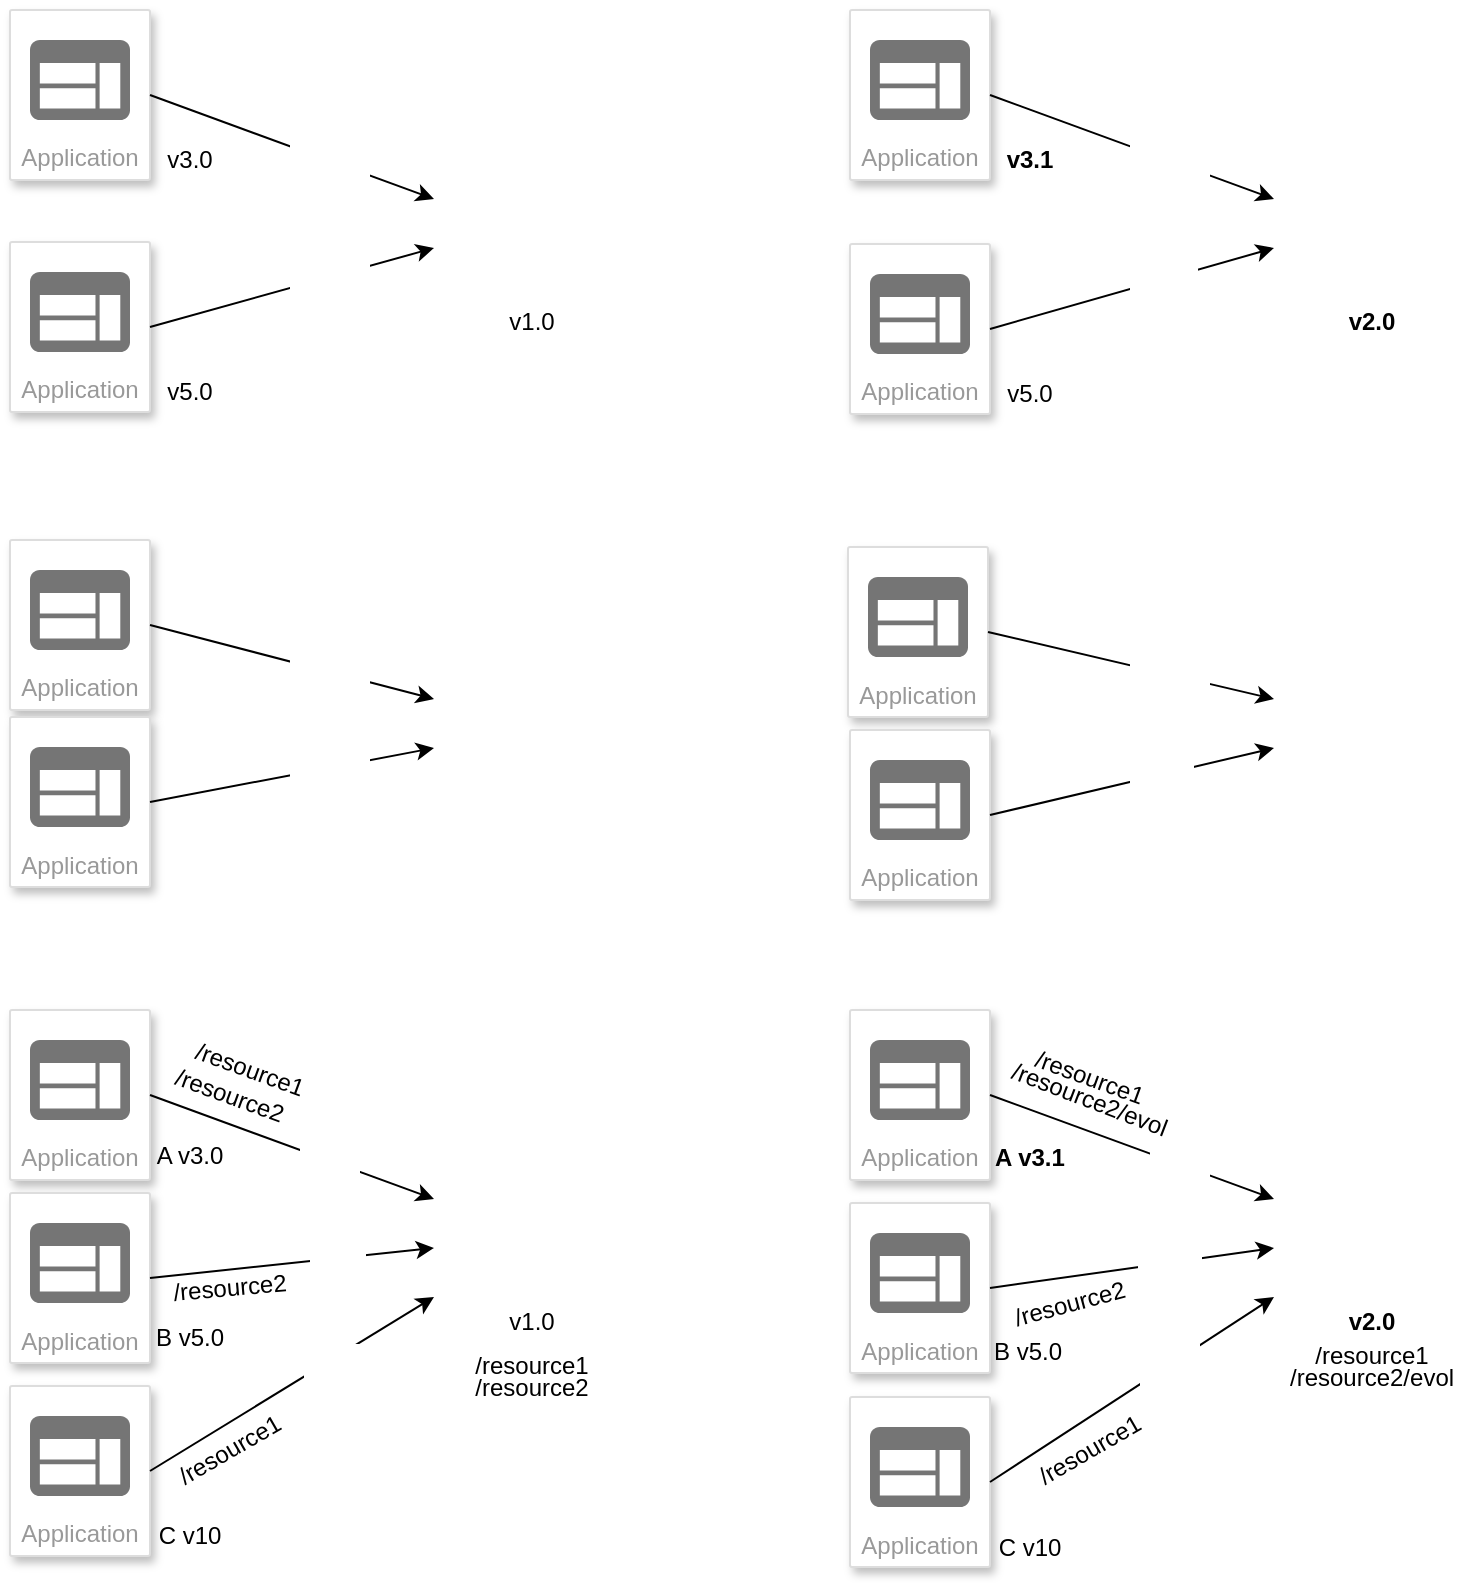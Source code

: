 <mxfile version="14.2.7" type="github">
  <diagram id="6MxjAhidh8VMmNFmY-1r" name="Page-1">
    <mxGraphModel dx="1043" dy="501" grid="1" gridSize="10" guides="1" tooltips="1" connect="1" arrows="1" fold="1" page="1" pageScale="1" pageWidth="827" pageHeight="1169" math="0" shadow="0">
      <root>
        <mxCell id="0" />
        <mxCell id="1" parent="0" />
        <mxCell id="15RppJiUgAy5fwv0_JGs-39" value="" style="shape=image;html=1;verticalAlign=top;verticalLabelPosition=bottom;labelBackgroundColor=#ffffff;imageAspect=0;aspect=fixed;image=https://cdn4.iconfinder.com/data/icons/web-development-5/500/api-code-window-128.png" vertex="1" parent="1">
          <mxGeometry x="662" y="90" width="98" height="98" as="geometry" />
        </mxCell>
        <mxCell id="15RppJiUgAy5fwv0_JGs-24" value="" style="shape=image;html=1;verticalAlign=top;verticalLabelPosition=bottom;labelBackgroundColor=#ffffff;imageAspect=0;aspect=fixed;image=https://cdn4.iconfinder.com/data/icons/web-development-5/500/api-code-window-128.png" vertex="1" parent="1">
          <mxGeometry x="242" y="90" width="98" height="98" as="geometry" />
        </mxCell>
        <mxCell id="15RppJiUgAy5fwv0_JGs-5" value="Application" style="strokeColor=#dddddd;shadow=1;strokeWidth=1;rounded=1;absoluteArcSize=1;arcSize=2;labelPosition=center;verticalLabelPosition=middle;align=center;verticalAlign=bottom;spacingLeft=0;fontColor=#999999;fontSize=12;whiteSpace=wrap;spacingBottom=2;" vertex="1" parent="1">
          <mxGeometry x="30" y="20" width="70" height="85" as="geometry" />
        </mxCell>
        <mxCell id="15RppJiUgAy5fwv0_JGs-6" value="" style="dashed=0;connectable=0;html=1;fillColor=#757575;strokeColor=none;shape=mxgraph.gcp2.application;part=1;" vertex="1" parent="15RppJiUgAy5fwv0_JGs-5">
          <mxGeometry x="0.5" width="50" height="40" relative="1" as="geometry">
            <mxPoint x="-25" y="15" as="offset" />
          </mxGeometry>
        </mxCell>
        <mxCell id="15RppJiUgAy5fwv0_JGs-7" value="Application" style="strokeColor=#dddddd;shadow=1;strokeWidth=1;rounded=1;absoluteArcSize=1;arcSize=2;labelPosition=center;verticalLabelPosition=middle;align=center;verticalAlign=bottom;spacingLeft=0;fontColor=#999999;fontSize=12;whiteSpace=wrap;spacingBottom=2;" vertex="1" parent="1">
          <mxGeometry x="30" y="136" width="70" height="85" as="geometry" />
        </mxCell>
        <mxCell id="15RppJiUgAy5fwv0_JGs-8" value="" style="dashed=0;connectable=0;html=1;fillColor=#757575;strokeColor=none;shape=mxgraph.gcp2.application;part=1;" vertex="1" parent="15RppJiUgAy5fwv0_JGs-7">
          <mxGeometry x="0.5" width="50" height="40" relative="1" as="geometry">
            <mxPoint x="-25" y="15" as="offset" />
          </mxGeometry>
        </mxCell>
        <mxCell id="15RppJiUgAy5fwv0_JGs-9" value="v1.0" style="text;html=1;strokeColor=none;fillColor=none;align=center;verticalAlign=middle;whiteSpace=wrap;rounded=0;" vertex="1" parent="1">
          <mxGeometry x="271" y="166" width="40" height="20" as="geometry" />
        </mxCell>
        <mxCell id="15RppJiUgAy5fwv0_JGs-23" value="" style="endArrow=classic;html=1;exitX=1;exitY=0.5;exitDx=0;exitDy=0;entryX=0;entryY=0.25;entryDx=0;entryDy=0;" edge="1" parent="1" source="15RppJiUgAy5fwv0_JGs-5" target="15RppJiUgAy5fwv0_JGs-24">
          <mxGeometry width="50" height="50" relative="1" as="geometry">
            <mxPoint x="150" y="240" as="sourcePoint" />
            <mxPoint x="250.63" y="135.44" as="targetPoint" />
          </mxGeometry>
        </mxCell>
        <mxCell id="15RppJiUgAy5fwv0_JGs-18" value="" style="shape=image;html=1;verticalAlign=top;verticalLabelPosition=bottom;labelBackgroundColor=#ffffff;imageAspect=0;aspect=fixed;image=https://cdn0.iconfinder.com/data/icons/super-mono-reflection/green/button-check_green.png;imageBackground=#ffffff;" vertex="1" parent="1">
          <mxGeometry x="170" y="80" width="40" height="40" as="geometry" />
        </mxCell>
        <mxCell id="15RppJiUgAy5fwv0_JGs-31" value="" style="endArrow=classic;html=1;exitX=1;exitY=0.5;exitDx=0;exitDy=0;entryX=0;entryY=0.5;entryDx=0;entryDy=0;" edge="1" parent="1" source="15RppJiUgAy5fwv0_JGs-7" target="15RppJiUgAy5fwv0_JGs-24">
          <mxGeometry width="50" height="50" relative="1" as="geometry">
            <mxPoint x="100" y="182.5" as="sourcePoint" />
            <mxPoint x="260" y="144" as="targetPoint" />
          </mxGeometry>
        </mxCell>
        <mxCell id="15RppJiUgAy5fwv0_JGs-30" value="" style="shape=image;html=1;verticalAlign=top;verticalLabelPosition=bottom;labelBackgroundColor=#ffffff;imageAspect=0;aspect=fixed;image=https://cdn0.iconfinder.com/data/icons/super-mono-reflection/green/button-check_green.png;imageBackground=#ffffff;" vertex="1" parent="1">
          <mxGeometry x="170" y="146" width="40" height="40" as="geometry" />
        </mxCell>
        <mxCell id="15RppJiUgAy5fwv0_JGs-32" value="Application" style="strokeColor=#dddddd;shadow=1;strokeWidth=1;rounded=1;absoluteArcSize=1;arcSize=2;labelPosition=center;verticalLabelPosition=middle;align=center;verticalAlign=bottom;spacingLeft=0;fontColor=#999999;fontSize=12;whiteSpace=wrap;spacingBottom=2;" vertex="1" parent="1">
          <mxGeometry x="450" y="20" width="70" height="85" as="geometry" />
        </mxCell>
        <mxCell id="15RppJiUgAy5fwv0_JGs-33" value="" style="dashed=0;connectable=0;html=1;fillColor=#757575;strokeColor=none;shape=mxgraph.gcp2.application;part=1;" vertex="1" parent="15RppJiUgAy5fwv0_JGs-32">
          <mxGeometry x="0.5" width="50" height="40" relative="1" as="geometry">
            <mxPoint x="-25" y="15" as="offset" />
          </mxGeometry>
        </mxCell>
        <mxCell id="15RppJiUgAy5fwv0_JGs-34" value="Application" style="strokeColor=#dddddd;shadow=1;strokeWidth=1;rounded=1;absoluteArcSize=1;arcSize=2;labelPosition=center;verticalLabelPosition=middle;align=center;verticalAlign=bottom;spacingLeft=0;fontColor=#999999;fontSize=12;whiteSpace=wrap;spacingBottom=2;" vertex="1" parent="1">
          <mxGeometry x="450" y="137" width="70" height="85" as="geometry" />
        </mxCell>
        <mxCell id="15RppJiUgAy5fwv0_JGs-35" value="" style="dashed=0;connectable=0;html=1;fillColor=#757575;strokeColor=none;shape=mxgraph.gcp2.application;part=1;" vertex="1" parent="15RppJiUgAy5fwv0_JGs-34">
          <mxGeometry x="0.5" width="50" height="40" relative="1" as="geometry">
            <mxPoint x="-25" y="15" as="offset" />
          </mxGeometry>
        </mxCell>
        <mxCell id="15RppJiUgAy5fwv0_JGs-36" value="v2.0" style="text;html=1;strokeColor=none;fillColor=none;align=center;verticalAlign=middle;whiteSpace=wrap;rounded=0;fontStyle=1" vertex="1" parent="1">
          <mxGeometry x="691" y="166" width="40" height="20" as="geometry" />
        </mxCell>
        <mxCell id="15RppJiUgAy5fwv0_JGs-37" value="" style="endArrow=classic;html=1;exitX=1;exitY=0.5;exitDx=0;exitDy=0;entryX=0;entryY=0.25;entryDx=0;entryDy=0;" edge="1" parent="1" source="15RppJiUgAy5fwv0_JGs-32" target="15RppJiUgAy5fwv0_JGs-39">
          <mxGeometry width="50" height="50" relative="1" as="geometry">
            <mxPoint x="570" y="240" as="sourcePoint" />
            <mxPoint x="670.63" y="135.44" as="targetPoint" />
          </mxGeometry>
        </mxCell>
        <mxCell id="15RppJiUgAy5fwv0_JGs-38" value="" style="shape=image;html=1;verticalAlign=top;verticalLabelPosition=bottom;labelBackgroundColor=#ffffff;imageAspect=0;aspect=fixed;image=https://cdn0.iconfinder.com/data/icons/super-mono-reflection/green/button-check_green.png;imageBackground=#ffffff;" vertex="1" parent="1">
          <mxGeometry x="590" y="80" width="40" height="40" as="geometry" />
        </mxCell>
        <mxCell id="15RppJiUgAy5fwv0_JGs-42" value="" style="endArrow=classic;html=1;exitX=1;exitY=0.5;exitDx=0;exitDy=0;entryX=0;entryY=0.5;entryDx=0;entryDy=0;" edge="1" parent="1" source="15RppJiUgAy5fwv0_JGs-34" target="15RppJiUgAy5fwv0_JGs-39">
          <mxGeometry width="50" height="50" relative="1" as="geometry">
            <mxPoint x="520" y="182.5" as="sourcePoint" />
            <mxPoint x="662" y="139" as="targetPoint" />
          </mxGeometry>
        </mxCell>
        <mxCell id="15RppJiUgAy5fwv0_JGs-16" value="" style="shape=image;html=1;verticalAlign=top;verticalLabelPosition=bottom;labelBackgroundColor=#ffffff;imageAspect=0;aspect=fixed;image=https://cdn0.iconfinder.com/data/icons/super-mono-reflection/red/button-check_red.png;imageBackground=#ffffff;" vertex="1" parent="1">
          <mxGeometry x="590" y="142" width="34" height="34" as="geometry" />
        </mxCell>
        <mxCell id="15RppJiUgAy5fwv0_JGs-43" value="v3.0" style="text;html=1;strokeColor=none;fillColor=none;align=center;verticalAlign=middle;whiteSpace=wrap;rounded=0;" vertex="1" parent="1">
          <mxGeometry x="100" y="85" width="40" height="20" as="geometry" />
        </mxCell>
        <mxCell id="15RppJiUgAy5fwv0_JGs-44" value="v3.1" style="text;html=1;strokeColor=none;fillColor=none;align=center;verticalAlign=middle;whiteSpace=wrap;rounded=0;fontStyle=1" vertex="1" parent="1">
          <mxGeometry x="520" y="85" width="40" height="20" as="geometry" />
        </mxCell>
        <mxCell id="15RppJiUgAy5fwv0_JGs-45" value="v5.0" style="text;html=1;strokeColor=none;fillColor=none;align=center;verticalAlign=middle;whiteSpace=wrap;rounded=0;" vertex="1" parent="1">
          <mxGeometry x="100" y="201" width="40" height="20" as="geometry" />
        </mxCell>
        <mxCell id="15RppJiUgAy5fwv0_JGs-46" value="v5.0" style="text;html=1;strokeColor=none;fillColor=none;align=center;verticalAlign=middle;whiteSpace=wrap;rounded=0;" vertex="1" parent="1">
          <mxGeometry x="520" y="202" width="40" height="20" as="geometry" />
        </mxCell>
        <mxCell id="15RppJiUgAy5fwv0_JGs-49" value="" style="shape=image;html=1;verticalAlign=top;verticalLabelPosition=bottom;labelBackgroundColor=#ffffff;imageAspect=0;aspect=fixed;image=https://cdn4.iconfinder.com/data/icons/web-development-5/500/api-code-window-128.png" vertex="1" parent="1">
          <mxGeometry x="662" y="340" width="98" height="98" as="geometry" />
        </mxCell>
        <mxCell id="15RppJiUgAy5fwv0_JGs-50" value="" style="shape=image;html=1;verticalAlign=top;verticalLabelPosition=bottom;labelBackgroundColor=#ffffff;imageAspect=0;aspect=fixed;image=https://cdn4.iconfinder.com/data/icons/web-development-5/500/api-code-window-128.png" vertex="1" parent="1">
          <mxGeometry x="242" y="340" width="98" height="98" as="geometry" />
        </mxCell>
        <mxCell id="15RppJiUgAy5fwv0_JGs-51" value="Application" style="strokeColor=#dddddd;shadow=1;strokeWidth=1;rounded=1;absoluteArcSize=1;arcSize=2;labelPosition=center;verticalLabelPosition=middle;align=center;verticalAlign=bottom;spacingLeft=0;fontColor=#999999;fontSize=12;whiteSpace=wrap;spacingBottom=2;" vertex="1" parent="1">
          <mxGeometry x="30" y="285" width="70" height="85" as="geometry" />
        </mxCell>
        <mxCell id="15RppJiUgAy5fwv0_JGs-52" value="" style="dashed=0;connectable=0;html=1;fillColor=#757575;strokeColor=none;shape=mxgraph.gcp2.application;part=1;" vertex="1" parent="15RppJiUgAy5fwv0_JGs-51">
          <mxGeometry x="0.5" width="50" height="40" relative="1" as="geometry">
            <mxPoint x="-25" y="15" as="offset" />
          </mxGeometry>
        </mxCell>
        <mxCell id="15RppJiUgAy5fwv0_JGs-53" value="Application" style="strokeColor=#dddddd;shadow=1;strokeWidth=1;rounded=1;absoluteArcSize=1;arcSize=2;labelPosition=center;verticalLabelPosition=middle;align=center;verticalAlign=bottom;spacingLeft=0;fontColor=#999999;fontSize=12;whiteSpace=wrap;spacingBottom=2;" vertex="1" parent="1">
          <mxGeometry x="30" y="373.5" width="70" height="85" as="geometry" />
        </mxCell>
        <mxCell id="15RppJiUgAy5fwv0_JGs-54" value="" style="dashed=0;connectable=0;html=1;fillColor=#757575;strokeColor=none;shape=mxgraph.gcp2.application;part=1;" vertex="1" parent="15RppJiUgAy5fwv0_JGs-53">
          <mxGeometry x="0.5" width="50" height="40" relative="1" as="geometry">
            <mxPoint x="-25" y="15" as="offset" />
          </mxGeometry>
        </mxCell>
        <mxCell id="15RppJiUgAy5fwv0_JGs-56" value="" style="endArrow=classic;html=1;exitX=1;exitY=0.5;exitDx=0;exitDy=0;entryX=0;entryY=0.25;entryDx=0;entryDy=0;" edge="1" parent="1" source="15RppJiUgAy5fwv0_JGs-51" target="15RppJiUgAy5fwv0_JGs-50">
          <mxGeometry width="50" height="50" relative="1" as="geometry">
            <mxPoint x="150" y="490" as="sourcePoint" />
            <mxPoint x="250.63" y="385.44" as="targetPoint" />
          </mxGeometry>
        </mxCell>
        <mxCell id="15RppJiUgAy5fwv0_JGs-57" value="" style="shape=image;html=1;verticalAlign=top;verticalLabelPosition=bottom;labelBackgroundColor=#ffffff;imageAspect=0;aspect=fixed;image=https://cdn0.iconfinder.com/data/icons/super-mono-reflection/green/button-check_green.png;imageBackground=#ffffff;" vertex="1" parent="1">
          <mxGeometry x="170" y="330" width="40" height="40" as="geometry" />
        </mxCell>
        <mxCell id="15RppJiUgAy5fwv0_JGs-58" value="" style="endArrow=classic;html=1;exitX=1;exitY=0.5;exitDx=0;exitDy=0;entryX=0;entryY=0.5;entryDx=0;entryDy=0;" edge="1" parent="1" source="15RppJiUgAy5fwv0_JGs-53" target="15RppJiUgAy5fwv0_JGs-50">
          <mxGeometry width="50" height="50" relative="1" as="geometry">
            <mxPoint x="100" y="432.5" as="sourcePoint" />
            <mxPoint x="260" y="394" as="targetPoint" />
          </mxGeometry>
        </mxCell>
        <mxCell id="15RppJiUgAy5fwv0_JGs-59" value="" style="shape=image;html=1;verticalAlign=top;verticalLabelPosition=bottom;labelBackgroundColor=#ffffff;imageAspect=0;aspect=fixed;image=https://cdn0.iconfinder.com/data/icons/super-mono-reflection/green/button-check_green.png;imageBackground=#ffffff;" vertex="1" parent="1">
          <mxGeometry x="170" y="384" width="40" height="40" as="geometry" />
        </mxCell>
        <mxCell id="15RppJiUgAy5fwv0_JGs-60" value="Application" style="strokeColor=#dddddd;shadow=1;strokeWidth=1;rounded=1;absoluteArcSize=1;arcSize=2;labelPosition=center;verticalLabelPosition=middle;align=center;verticalAlign=bottom;spacingLeft=0;fontColor=#999999;fontSize=12;whiteSpace=wrap;spacingBottom=2;" vertex="1" parent="1">
          <mxGeometry x="449" y="288.5" width="70" height="85" as="geometry" />
        </mxCell>
        <mxCell id="15RppJiUgAy5fwv0_JGs-61" value="" style="dashed=0;connectable=0;html=1;fillColor=#757575;strokeColor=none;shape=mxgraph.gcp2.application;part=1;" vertex="1" parent="15RppJiUgAy5fwv0_JGs-60">
          <mxGeometry x="0.5" width="50" height="40" relative="1" as="geometry">
            <mxPoint x="-25" y="15" as="offset" />
          </mxGeometry>
        </mxCell>
        <mxCell id="15RppJiUgAy5fwv0_JGs-62" value="Application" style="strokeColor=#dddddd;shadow=1;strokeWidth=1;rounded=1;absoluteArcSize=1;arcSize=2;labelPosition=center;verticalLabelPosition=middle;align=center;verticalAlign=bottom;spacingLeft=0;fontColor=#999999;fontSize=12;whiteSpace=wrap;spacingBottom=2;" vertex="1" parent="1">
          <mxGeometry x="450" y="380" width="70" height="85" as="geometry" />
        </mxCell>
        <mxCell id="15RppJiUgAy5fwv0_JGs-63" value="" style="dashed=0;connectable=0;html=1;fillColor=#757575;strokeColor=none;shape=mxgraph.gcp2.application;part=1;" vertex="1" parent="15RppJiUgAy5fwv0_JGs-62">
          <mxGeometry x="0.5" width="50" height="40" relative="1" as="geometry">
            <mxPoint x="-25" y="15" as="offset" />
          </mxGeometry>
        </mxCell>
        <mxCell id="15RppJiUgAy5fwv0_JGs-65" value="" style="endArrow=classic;html=1;exitX=1;exitY=0.5;exitDx=0;exitDy=0;entryX=0;entryY=0.25;entryDx=0;entryDy=0;" edge="1" parent="1" source="15RppJiUgAy5fwv0_JGs-60" target="15RppJiUgAy5fwv0_JGs-49">
          <mxGeometry width="50" height="50" relative="1" as="geometry">
            <mxPoint x="570" y="490" as="sourcePoint" />
            <mxPoint x="670.63" y="385.44" as="targetPoint" />
          </mxGeometry>
        </mxCell>
        <mxCell id="15RppJiUgAy5fwv0_JGs-66" value="" style="shape=image;html=1;verticalAlign=top;verticalLabelPosition=bottom;labelBackgroundColor=#ffffff;imageAspect=0;aspect=fixed;image=https://cdn0.iconfinder.com/data/icons/super-mono-reflection/green/button-check_green.png;imageBackground=#ffffff;" vertex="1" parent="1">
          <mxGeometry x="590" y="330" width="40" height="40" as="geometry" />
        </mxCell>
        <mxCell id="15RppJiUgAy5fwv0_JGs-79" value="" style="shape=image;html=1;verticalAlign=top;verticalLabelPosition=bottom;labelBackgroundColor=#ffffff;imageAspect=0;aspect=fixed;image=https://cdn4.iconfinder.com/data/icons/web-development-5/500/api-code-window-128.png" vertex="1" parent="1">
          <mxGeometry x="662" y="590" width="98" height="98" as="geometry" />
        </mxCell>
        <mxCell id="15RppJiUgAy5fwv0_JGs-80" value="" style="shape=image;html=1;verticalAlign=top;verticalLabelPosition=bottom;labelBackgroundColor=#ffffff;imageAspect=0;aspect=fixed;image=https://cdn4.iconfinder.com/data/icons/web-development-5/500/api-code-window-128.png" vertex="1" parent="1">
          <mxGeometry x="242" y="590" width="98" height="98" as="geometry" />
        </mxCell>
        <mxCell id="15RppJiUgAy5fwv0_JGs-81" value="Application" style="strokeColor=#dddddd;shadow=1;strokeWidth=1;rounded=1;absoluteArcSize=1;arcSize=2;labelPosition=center;verticalLabelPosition=middle;align=center;verticalAlign=bottom;spacingLeft=0;fontColor=#999999;fontSize=12;whiteSpace=wrap;spacingBottom=2;" vertex="1" parent="1">
          <mxGeometry x="30" y="520" width="70" height="85" as="geometry" />
        </mxCell>
        <mxCell id="15RppJiUgAy5fwv0_JGs-82" value="" style="dashed=0;connectable=0;html=1;fillColor=#757575;strokeColor=none;shape=mxgraph.gcp2.application;part=1;" vertex="1" parent="15RppJiUgAy5fwv0_JGs-81">
          <mxGeometry x="0.5" width="50" height="40" relative="1" as="geometry">
            <mxPoint x="-25" y="15" as="offset" />
          </mxGeometry>
        </mxCell>
        <mxCell id="15RppJiUgAy5fwv0_JGs-83" value="Application" style="strokeColor=#dddddd;shadow=1;strokeWidth=1;rounded=1;absoluteArcSize=1;arcSize=2;labelPosition=center;verticalLabelPosition=middle;align=center;verticalAlign=bottom;spacingLeft=0;fontColor=#999999;fontSize=12;whiteSpace=wrap;spacingBottom=2;" vertex="1" parent="1">
          <mxGeometry x="30" y="611.5" width="70" height="85" as="geometry" />
        </mxCell>
        <mxCell id="15RppJiUgAy5fwv0_JGs-84" value="" style="dashed=0;connectable=0;html=1;fillColor=#757575;strokeColor=none;shape=mxgraph.gcp2.application;part=1;" vertex="1" parent="15RppJiUgAy5fwv0_JGs-83">
          <mxGeometry x="0.5" width="50" height="40" relative="1" as="geometry">
            <mxPoint x="-25" y="15" as="offset" />
          </mxGeometry>
        </mxCell>
        <mxCell id="15RppJiUgAy5fwv0_JGs-85" value="v1.0" style="text;html=1;strokeColor=none;fillColor=none;align=center;verticalAlign=middle;whiteSpace=wrap;rounded=0;" vertex="1" parent="1">
          <mxGeometry x="271" y="666" width="40" height="20" as="geometry" />
        </mxCell>
        <mxCell id="15RppJiUgAy5fwv0_JGs-86" value="" style="endArrow=classic;html=1;exitX=1;exitY=0.5;exitDx=0;exitDy=0;entryX=0;entryY=0.25;entryDx=0;entryDy=0;" edge="1" parent="1" source="15RppJiUgAy5fwv0_JGs-81" target="15RppJiUgAy5fwv0_JGs-80">
          <mxGeometry width="50" height="50" relative="1" as="geometry">
            <mxPoint x="150" y="740" as="sourcePoint" />
            <mxPoint x="250.63" y="635.44" as="targetPoint" />
          </mxGeometry>
        </mxCell>
        <mxCell id="15RppJiUgAy5fwv0_JGs-87" value="" style="shape=image;html=1;verticalAlign=top;verticalLabelPosition=bottom;labelBackgroundColor=#ffffff;imageAspect=0;aspect=fixed;image=https://cdn0.iconfinder.com/data/icons/super-mono-reflection/green/button-check_green.png;imageBackground=#ffffff;" vertex="1" parent="1">
          <mxGeometry x="175" y="583" width="30" height="30" as="geometry" />
        </mxCell>
        <mxCell id="15RppJiUgAy5fwv0_JGs-88" value="" style="endArrow=classic;html=1;exitX=1;exitY=0.5;exitDx=0;exitDy=0;entryX=0;entryY=0.5;entryDx=0;entryDy=0;" edge="1" parent="1" source="15RppJiUgAy5fwv0_JGs-83" target="15RppJiUgAy5fwv0_JGs-80">
          <mxGeometry width="50" height="50" relative="1" as="geometry">
            <mxPoint x="100" y="682.5" as="sourcePoint" />
            <mxPoint x="260" y="644" as="targetPoint" />
          </mxGeometry>
        </mxCell>
        <mxCell id="15RppJiUgAy5fwv0_JGs-89" value="" style="shape=image;html=1;verticalAlign=top;verticalLabelPosition=bottom;labelBackgroundColor=#ffffff;imageAspect=0;aspect=fixed;image=https://cdn0.iconfinder.com/data/icons/super-mono-reflection/green/button-check_green.png;imageBackground=#ffffff;" vertex="1" parent="1">
          <mxGeometry x="180" y="632" width="28" height="28" as="geometry" />
        </mxCell>
        <mxCell id="15RppJiUgAy5fwv0_JGs-90" value="Application" style="strokeColor=#dddddd;shadow=1;strokeWidth=1;rounded=1;absoluteArcSize=1;arcSize=2;labelPosition=center;verticalLabelPosition=middle;align=center;verticalAlign=bottom;spacingLeft=0;fontColor=#999999;fontSize=12;whiteSpace=wrap;spacingBottom=2;" vertex="1" parent="1">
          <mxGeometry x="450" y="520" width="70" height="85" as="geometry" />
        </mxCell>
        <mxCell id="15RppJiUgAy5fwv0_JGs-91" value="" style="dashed=0;connectable=0;html=1;fillColor=#757575;strokeColor=none;shape=mxgraph.gcp2.application;part=1;" vertex="1" parent="15RppJiUgAy5fwv0_JGs-90">
          <mxGeometry x="0.5" width="50" height="40" relative="1" as="geometry">
            <mxPoint x="-25" y="15" as="offset" />
          </mxGeometry>
        </mxCell>
        <mxCell id="15RppJiUgAy5fwv0_JGs-92" value="Application" style="strokeColor=#dddddd;shadow=1;strokeWidth=1;rounded=1;absoluteArcSize=1;arcSize=2;labelPosition=center;verticalLabelPosition=middle;align=center;verticalAlign=bottom;spacingLeft=0;fontColor=#999999;fontSize=12;whiteSpace=wrap;spacingBottom=2;" vertex="1" parent="1">
          <mxGeometry x="450" y="616.5" width="70" height="85" as="geometry" />
        </mxCell>
        <mxCell id="15RppJiUgAy5fwv0_JGs-93" value="" style="dashed=0;connectable=0;html=1;fillColor=#757575;strokeColor=none;shape=mxgraph.gcp2.application;part=1;" vertex="1" parent="15RppJiUgAy5fwv0_JGs-92">
          <mxGeometry x="0.5" width="50" height="40" relative="1" as="geometry">
            <mxPoint x="-25" y="15" as="offset" />
          </mxGeometry>
        </mxCell>
        <mxCell id="15RppJiUgAy5fwv0_JGs-94" value="v2.0" style="text;html=1;strokeColor=none;fillColor=none;align=center;verticalAlign=middle;whiteSpace=wrap;rounded=0;fontStyle=1" vertex="1" parent="1">
          <mxGeometry x="691" y="666" width="40" height="20" as="geometry" />
        </mxCell>
        <mxCell id="15RppJiUgAy5fwv0_JGs-95" value="" style="endArrow=classic;html=1;exitX=1;exitY=0.5;exitDx=0;exitDy=0;entryX=0;entryY=0.25;entryDx=0;entryDy=0;" edge="1" parent="1" source="15RppJiUgAy5fwv0_JGs-90" target="15RppJiUgAy5fwv0_JGs-79">
          <mxGeometry width="50" height="50" relative="1" as="geometry">
            <mxPoint x="570" y="740" as="sourcePoint" />
            <mxPoint x="670.63" y="635.44" as="targetPoint" />
          </mxGeometry>
        </mxCell>
        <mxCell id="15RppJiUgAy5fwv0_JGs-96" value="" style="shape=image;html=1;verticalAlign=top;verticalLabelPosition=bottom;labelBackgroundColor=#ffffff;imageAspect=0;aspect=fixed;image=https://cdn0.iconfinder.com/data/icons/super-mono-reflection/green/button-check_green.png;imageBackground=#ffffff;" vertex="1" parent="1">
          <mxGeometry x="600" y="587" width="30" height="30" as="geometry" />
        </mxCell>
        <mxCell id="15RppJiUgAy5fwv0_JGs-97" value="" style="endArrow=classic;html=1;exitX=1;exitY=0.5;exitDx=0;exitDy=0;entryX=0;entryY=0.5;entryDx=0;entryDy=0;" edge="1" parent="1" source="15RppJiUgAy5fwv0_JGs-92" target="15RppJiUgAy5fwv0_JGs-79">
          <mxGeometry width="50" height="50" relative="1" as="geometry">
            <mxPoint x="520" y="682.5" as="sourcePoint" />
            <mxPoint x="662" y="639" as="targetPoint" />
          </mxGeometry>
        </mxCell>
        <mxCell id="15RppJiUgAy5fwv0_JGs-99" value="A v3.0" style="text;html=1;strokeColor=none;fillColor=none;align=center;verticalAlign=middle;whiteSpace=wrap;rounded=0;" vertex="1" parent="1">
          <mxGeometry x="100" y="583" width="40" height="20" as="geometry" />
        </mxCell>
        <mxCell id="15RppJiUgAy5fwv0_JGs-100" value="A v3.1" style="text;html=1;strokeColor=none;fillColor=none;align=center;verticalAlign=middle;whiteSpace=wrap;rounded=0;fontStyle=1" vertex="1" parent="1">
          <mxGeometry x="520" y="584" width="40" height="20" as="geometry" />
        </mxCell>
        <mxCell id="15RppJiUgAy5fwv0_JGs-101" value="B v5.0" style="text;html=1;strokeColor=none;fillColor=none;align=center;verticalAlign=middle;whiteSpace=wrap;rounded=0;" vertex="1" parent="1">
          <mxGeometry x="100" y="673.5" width="40" height="20" as="geometry" />
        </mxCell>
        <mxCell id="15RppJiUgAy5fwv0_JGs-102" value="B v5.0" style="text;html=1;strokeColor=none;fillColor=none;align=center;verticalAlign=middle;whiteSpace=wrap;rounded=0;" vertex="1" parent="1">
          <mxGeometry x="519" y="681" width="40" height="20" as="geometry" />
        </mxCell>
        <mxCell id="15RppJiUgAy5fwv0_JGs-103" value="/resource1" style="text;html=1;strokeColor=none;fillColor=none;align=center;verticalAlign=middle;whiteSpace=wrap;rounded=0;" vertex="1" parent="1">
          <mxGeometry x="271" y="688" width="40" height="20" as="geometry" />
        </mxCell>
        <mxCell id="15RppJiUgAy5fwv0_JGs-104" value="/resource2" style="text;html=1;strokeColor=none;fillColor=none;align=center;verticalAlign=middle;whiteSpace=wrap;rounded=0;" vertex="1" parent="1">
          <mxGeometry x="271" y="699" width="40" height="20" as="geometry" />
        </mxCell>
        <mxCell id="15RppJiUgAy5fwv0_JGs-105" value="/resource1" style="text;html=1;strokeColor=none;fillColor=none;align=center;verticalAlign=middle;whiteSpace=wrap;rounded=0;" vertex="1" parent="1">
          <mxGeometry x="691" y="682.5" width="40" height="20" as="geometry" />
        </mxCell>
        <mxCell id="15RppJiUgAy5fwv0_JGs-106" value="/resource2/evol" style="text;html=1;strokeColor=none;fillColor=none;align=center;verticalAlign=middle;whiteSpace=wrap;rounded=0;" vertex="1" parent="1">
          <mxGeometry x="691" y="693.5" width="40" height="20" as="geometry" />
        </mxCell>
        <mxCell id="15RppJiUgAy5fwv0_JGs-110" value="/resource2" style="text;html=1;strokeColor=none;fillColor=none;align=center;verticalAlign=middle;whiteSpace=wrap;rounded=0;rotation=-5;" vertex="1" parent="1">
          <mxGeometry x="120" y="649" width="40" height="20" as="geometry" />
        </mxCell>
        <mxCell id="15RppJiUgAy5fwv0_JGs-111" value="/resource1" style="text;html=1;strokeColor=none;fillColor=none;align=center;verticalAlign=middle;whiteSpace=wrap;rounded=0;rotation=20;" vertex="1" parent="1">
          <mxGeometry x="130" y="540" width="40" height="20" as="geometry" />
        </mxCell>
        <mxCell id="15RppJiUgAy5fwv0_JGs-114" value="/resource2" style="text;html=1;strokeColor=none;fillColor=none;align=center;verticalAlign=middle;whiteSpace=wrap;rounded=0;rotation=20;" vertex="1" parent="1">
          <mxGeometry x="120" y="552.5" width="40" height="20" as="geometry" />
        </mxCell>
        <mxCell id="15RppJiUgAy5fwv0_JGs-115" value="/resource1" style="text;html=1;strokeColor=none;fillColor=none;align=center;verticalAlign=middle;whiteSpace=wrap;rounded=0;rotation=20;" vertex="1" parent="1">
          <mxGeometry x="550" y="543.5" width="40" height="20" as="geometry" />
        </mxCell>
        <mxCell id="15RppJiUgAy5fwv0_JGs-116" value="/resource2/evol" style="text;html=1;strokeColor=none;fillColor=none;align=center;verticalAlign=middle;whiteSpace=wrap;rounded=0;rotation=21;" vertex="1" parent="1">
          <mxGeometry x="550" y="554.5" width="40" height="20" as="geometry" />
        </mxCell>
        <mxCell id="15RppJiUgAy5fwv0_JGs-120" value="" style="endArrow=classic;html=1;exitX=1;exitY=0.5;exitDx=0;exitDy=0;entryX=0;entryY=0.5;entryDx=0;entryDy=0;" edge="1" parent="1" source="15RppJiUgAy5fwv0_JGs-62" target="15RppJiUgAy5fwv0_JGs-49">
          <mxGeometry width="50" height="50" relative="1" as="geometry">
            <mxPoint x="520" y="429.5" as="sourcePoint" />
            <mxPoint x="662" y="389" as="targetPoint" />
          </mxGeometry>
        </mxCell>
        <mxCell id="15RppJiUgAy5fwv0_JGs-119" value="" style="shape=image;html=1;verticalAlign=top;verticalLabelPosition=bottom;labelBackgroundColor=#ffffff;imageAspect=0;aspect=fixed;image=https://cdn0.iconfinder.com/data/icons/super-mono-reflection/red/button-cross_red.png;imageBackground=#FFFFFF;" vertex="1" parent="1">
          <mxGeometry x="590" y="390" width="32" height="32" as="geometry" />
        </mxCell>
        <mxCell id="15RppJiUgAy5fwv0_JGs-121" value="" style="shape=image;html=1;verticalAlign=top;verticalLabelPosition=bottom;labelBackgroundColor=#ffffff;imageAspect=0;aspect=fixed;image=https://cdn0.iconfinder.com/data/icons/super-mono-reflection/red/button-cross_red.png;imageBackground=#FFFFFF;" vertex="1" parent="1">
          <mxGeometry x="594" y="635" width="32" height="32" as="geometry" />
        </mxCell>
        <mxCell id="15RppJiUgAy5fwv0_JGs-122" value="/resource2" style="text;html=1;strokeColor=none;fillColor=none;align=center;verticalAlign=middle;whiteSpace=wrap;rounded=0;rotation=-15;" vertex="1" parent="1">
          <mxGeometry x="540" y="657" width="40" height="20" as="geometry" />
        </mxCell>
        <mxCell id="15RppJiUgAy5fwv0_JGs-123" value="Application" style="strokeColor=#dddddd;shadow=1;strokeWidth=1;rounded=1;absoluteArcSize=1;arcSize=2;labelPosition=center;verticalLabelPosition=middle;align=center;verticalAlign=bottom;spacingLeft=0;fontColor=#999999;fontSize=12;whiteSpace=wrap;spacingBottom=2;" vertex="1" parent="1">
          <mxGeometry x="30" y="708" width="70" height="85" as="geometry" />
        </mxCell>
        <mxCell id="15RppJiUgAy5fwv0_JGs-124" value="" style="dashed=0;connectable=0;html=1;fillColor=#757575;strokeColor=none;shape=mxgraph.gcp2.application;part=1;" vertex="1" parent="15RppJiUgAy5fwv0_JGs-123">
          <mxGeometry x="0.5" width="50" height="40" relative="1" as="geometry">
            <mxPoint x="-25" y="15" as="offset" />
          </mxGeometry>
        </mxCell>
        <mxCell id="15RppJiUgAy5fwv0_JGs-126" value="" style="endArrow=classic;html=1;exitX=1;exitY=0.5;exitDx=0;exitDy=0;entryX=0;entryY=0.75;entryDx=0;entryDy=0;" edge="1" parent="1" source="15RppJiUgAy5fwv0_JGs-123" target="15RppJiUgAy5fwv0_JGs-80">
          <mxGeometry width="50" height="50" relative="1" as="geometry">
            <mxPoint x="180" y="810" as="sourcePoint" />
            <mxPoint x="230" y="760" as="targetPoint" />
          </mxGeometry>
        </mxCell>
        <mxCell id="15RppJiUgAy5fwv0_JGs-125" value="" style="shape=image;html=1;verticalAlign=top;verticalLabelPosition=bottom;labelBackgroundColor=#ffffff;imageAspect=0;aspect=fixed;image=https://cdn0.iconfinder.com/data/icons/super-mono-reflection/green/button-check_green.png;imageBackground=#ffffff;" vertex="1" parent="1">
          <mxGeometry x="177" y="687" width="28" height="28" as="geometry" />
        </mxCell>
        <mxCell id="15RppJiUgAy5fwv0_JGs-127" value="/resource1" style="text;html=1;strokeColor=none;fillColor=none;align=center;verticalAlign=middle;whiteSpace=wrap;rounded=0;rotation=-30;" vertex="1" parent="1">
          <mxGeometry x="120" y="730" width="40" height="20" as="geometry" />
        </mxCell>
        <mxCell id="15RppJiUgAy5fwv0_JGs-128" value="Application" style="strokeColor=#dddddd;shadow=1;strokeWidth=1;rounded=1;absoluteArcSize=1;arcSize=2;labelPosition=center;verticalLabelPosition=middle;align=center;verticalAlign=bottom;spacingLeft=0;fontColor=#999999;fontSize=12;whiteSpace=wrap;spacingBottom=2;" vertex="1" parent="1">
          <mxGeometry x="450" y="713.5" width="70" height="85" as="geometry" />
        </mxCell>
        <mxCell id="15RppJiUgAy5fwv0_JGs-129" value="" style="dashed=0;connectable=0;html=1;fillColor=#757575;strokeColor=none;shape=mxgraph.gcp2.application;part=1;" vertex="1" parent="15RppJiUgAy5fwv0_JGs-128">
          <mxGeometry x="0.5" width="50" height="40" relative="1" as="geometry">
            <mxPoint x="-25" y="15" as="offset" />
          </mxGeometry>
        </mxCell>
        <mxCell id="15RppJiUgAy5fwv0_JGs-131" value="" style="endArrow=classic;html=1;exitX=1;exitY=0.5;exitDx=0;exitDy=0;entryX=0;entryY=0.75;entryDx=0;entryDy=0;" edge="1" parent="1" source="15RppJiUgAy5fwv0_JGs-128" target="15RppJiUgAy5fwv0_JGs-79">
          <mxGeometry width="50" height="50" relative="1" as="geometry">
            <mxPoint x="420" y="620" as="sourcePoint" />
            <mxPoint x="470" y="570" as="targetPoint" />
          </mxGeometry>
        </mxCell>
        <mxCell id="15RppJiUgAy5fwv0_JGs-130" value="" style="shape=image;html=1;verticalAlign=top;verticalLabelPosition=bottom;labelBackgroundColor=#ffffff;imageAspect=0;aspect=fixed;image=https://cdn0.iconfinder.com/data/icons/super-mono-reflection/green/button-check_green.png;imageBackground=#ffffff;" vertex="1" parent="1">
          <mxGeometry x="595" y="687" width="30" height="30" as="geometry" />
        </mxCell>
        <mxCell id="15RppJiUgAy5fwv0_JGs-132" value="/resource1" style="text;html=1;strokeColor=none;fillColor=none;align=center;verticalAlign=middle;whiteSpace=wrap;rounded=0;rotation=-30;" vertex="1" parent="1">
          <mxGeometry x="550" y="730" width="40" height="20" as="geometry" />
        </mxCell>
        <mxCell id="15RppJiUgAy5fwv0_JGs-133" value="C v10" style="text;html=1;strokeColor=none;fillColor=none;align=center;verticalAlign=middle;whiteSpace=wrap;rounded=0;" vertex="1" parent="1">
          <mxGeometry x="100" y="773" width="40" height="20" as="geometry" />
        </mxCell>
        <mxCell id="15RppJiUgAy5fwv0_JGs-134" value="C v10" style="text;html=1;strokeColor=none;fillColor=none;align=center;verticalAlign=middle;whiteSpace=wrap;rounded=0;" vertex="1" parent="1">
          <mxGeometry x="520" y="778.5" width="40" height="20" as="geometry" />
        </mxCell>
      </root>
    </mxGraphModel>
  </diagram>
</mxfile>
